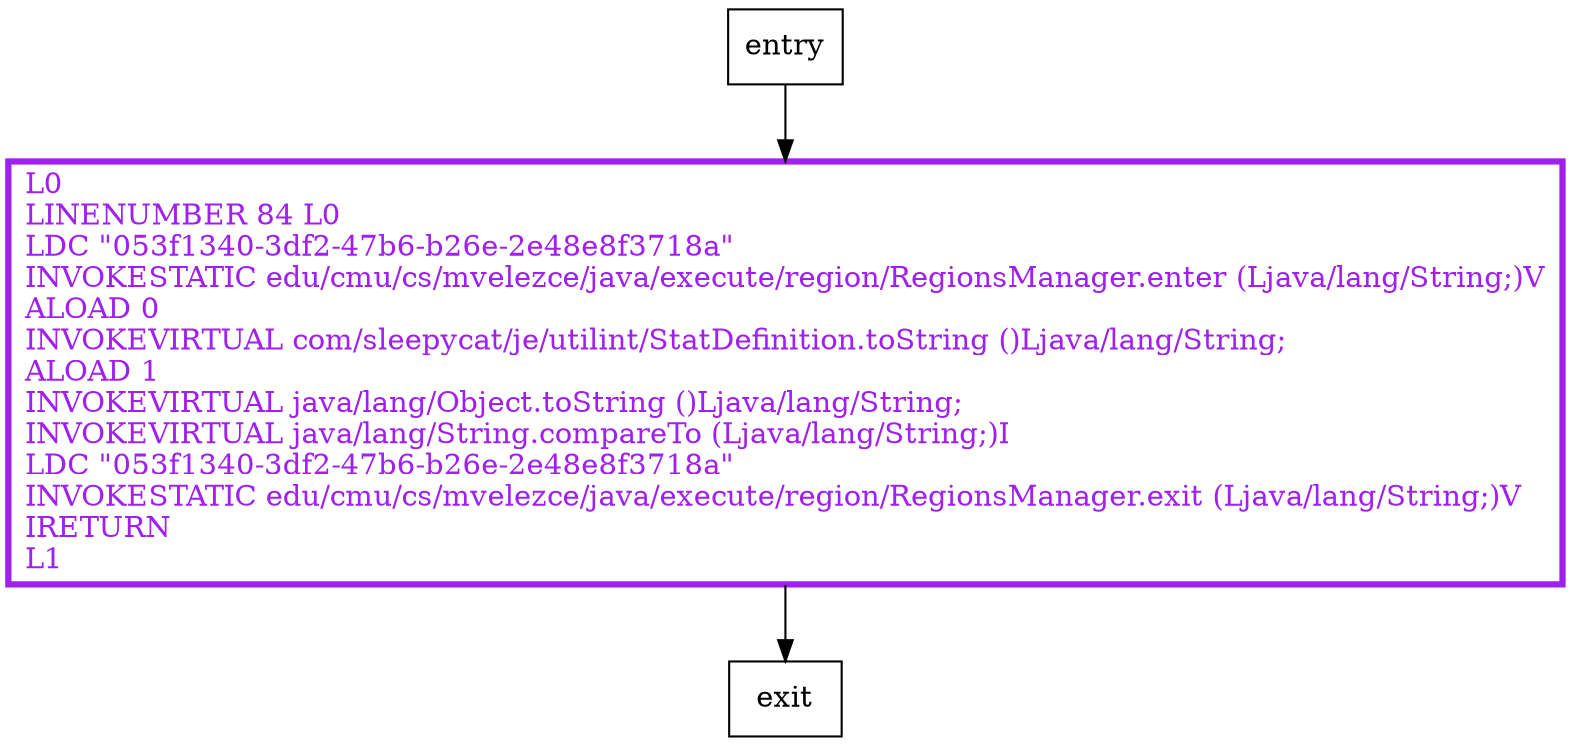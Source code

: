 digraph compareTo {
node [shape=record];
416278371 [label="L0\lLINENUMBER 84 L0\lLDC \"053f1340-3df2-47b6-b26e-2e48e8f3718a\"\lINVOKESTATIC edu/cmu/cs/mvelezce/java/execute/region/RegionsManager.enter (Ljava/lang/String;)V\lALOAD 0\lINVOKEVIRTUAL com/sleepycat/je/utilint/StatDefinition.toString ()Ljava/lang/String;\lALOAD 1\lINVOKEVIRTUAL java/lang/Object.toString ()Ljava/lang/String;\lINVOKEVIRTUAL java/lang/String.compareTo (Ljava/lang/String;)I\lLDC \"053f1340-3df2-47b6-b26e-2e48e8f3718a\"\lINVOKESTATIC edu/cmu/cs/mvelezce/java/execute/region/RegionsManager.exit (Ljava/lang/String;)V\lIRETURN\lL1\l"];
entry;
exit;
entry -> 416278371
416278371 -> exit
416278371[fontcolor="purple", penwidth=3, color="purple"];
}
